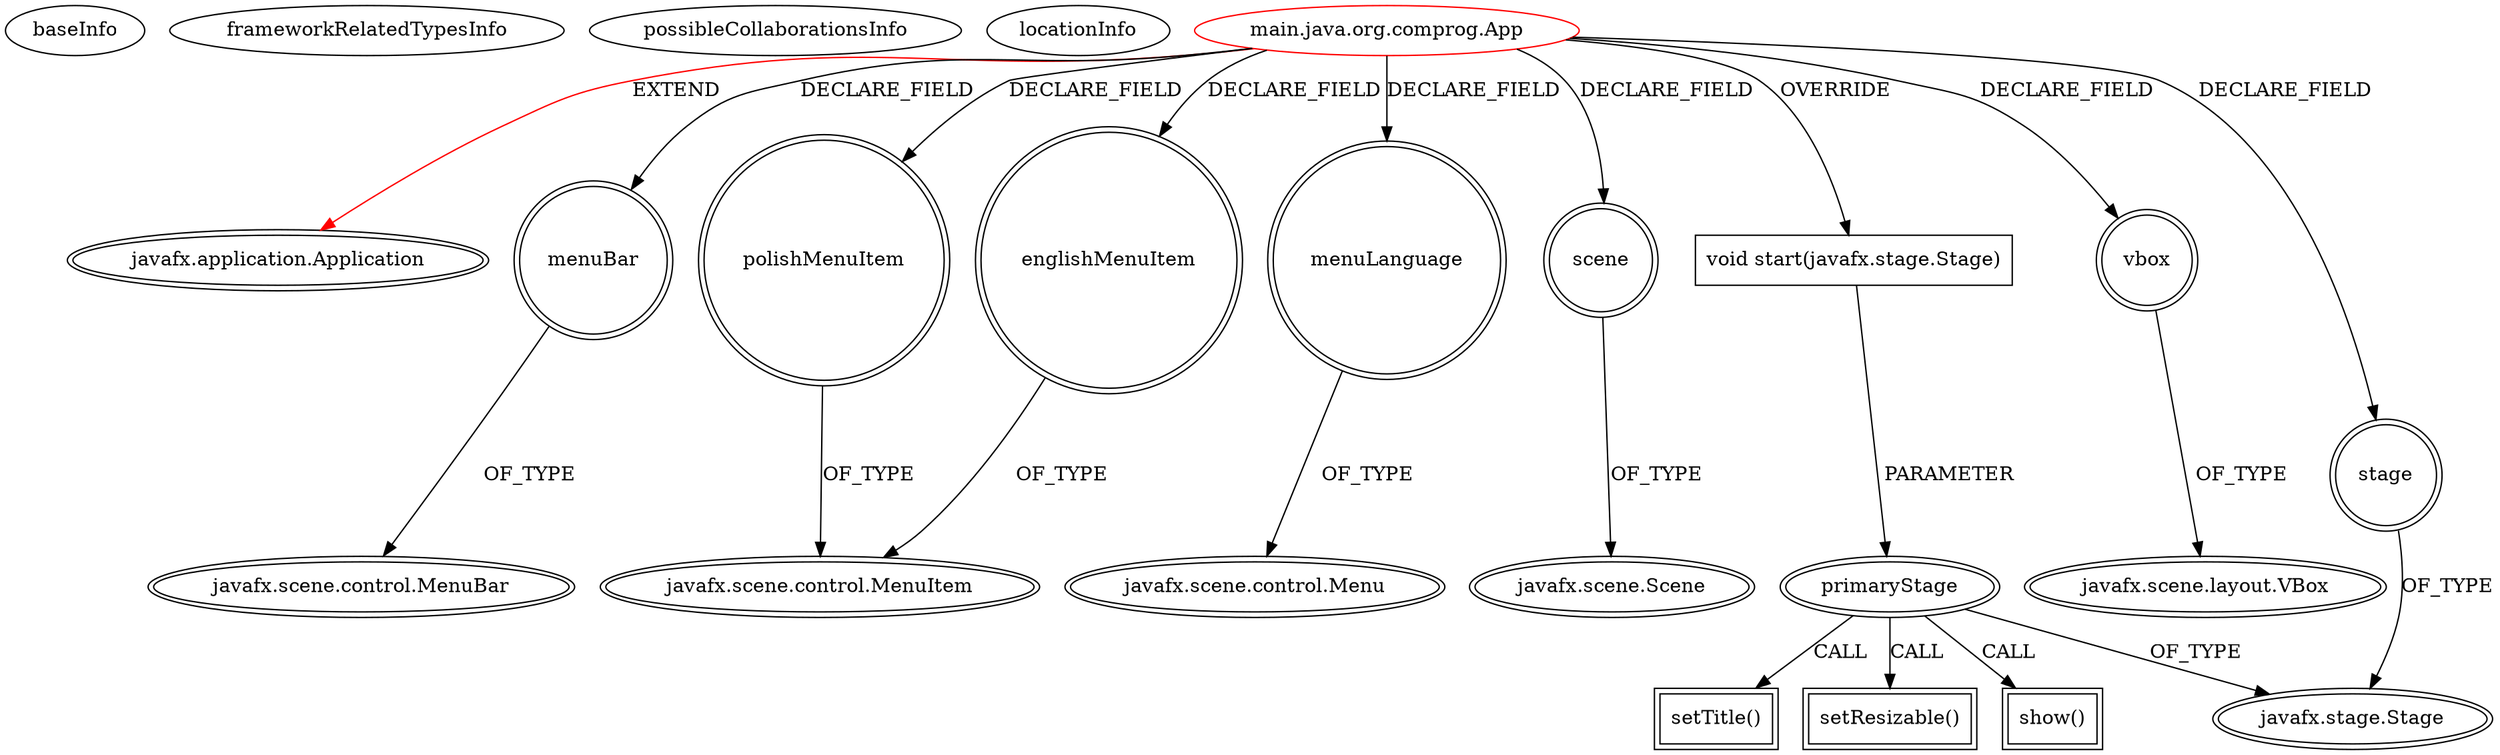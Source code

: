 digraph {
baseInfo[graphId=3883,category="extension_graph",isAnonymous=false,possibleRelation=false]
frameworkRelatedTypesInfo[0="javafx.application.Application"]
possibleCollaborationsInfo[]
locationInfo[projectName="pioluk-comprog",filePath="/pioluk-comprog/Sudoku-master/Sudoku-UI/src/main/java/org/comprog/App.java",contextSignature="App",graphId="3883"]
0[label="main.java.org.comprog.App",vertexType="ROOT_CLIENT_CLASS_DECLARATION",isFrameworkType=false,color=red]
1[label="javafx.application.Application",vertexType="FRAMEWORK_CLASS_TYPE",isFrameworkType=true,peripheries=2]
2[label="englishMenuItem",vertexType="FIELD_DECLARATION",isFrameworkType=true,peripheries=2,shape=circle]
3[label="javafx.scene.control.MenuItem",vertexType="FRAMEWORK_CLASS_TYPE",isFrameworkType=true,peripheries=2]
4[label="menuBar",vertexType="FIELD_DECLARATION",isFrameworkType=true,peripheries=2,shape=circle]
5[label="javafx.scene.control.MenuBar",vertexType="FRAMEWORK_CLASS_TYPE",isFrameworkType=true,peripheries=2]
6[label="menuLanguage",vertexType="FIELD_DECLARATION",isFrameworkType=true,peripheries=2,shape=circle]
7[label="javafx.scene.control.Menu",vertexType="FRAMEWORK_CLASS_TYPE",isFrameworkType=true,peripheries=2]
8[label="polishMenuItem",vertexType="FIELD_DECLARATION",isFrameworkType=true,peripheries=2,shape=circle]
10[label="scene",vertexType="FIELD_DECLARATION",isFrameworkType=true,peripheries=2,shape=circle]
11[label="javafx.scene.Scene",vertexType="FRAMEWORK_CLASS_TYPE",isFrameworkType=true,peripheries=2]
12[label="stage",vertexType="FIELD_DECLARATION",isFrameworkType=true,peripheries=2,shape=circle]
13[label="javafx.stage.Stage",vertexType="FRAMEWORK_CLASS_TYPE",isFrameworkType=true,peripheries=2]
14[label="vbox",vertexType="FIELD_DECLARATION",isFrameworkType=true,peripheries=2,shape=circle]
15[label="javafx.scene.layout.VBox",vertexType="FRAMEWORK_CLASS_TYPE",isFrameworkType=true,peripheries=2]
16[label="void start(javafx.stage.Stage)",vertexType="OVERRIDING_METHOD_DECLARATION",isFrameworkType=false,shape=box]
17[label="primaryStage",vertexType="PARAMETER_DECLARATION",isFrameworkType=true,peripheries=2]
20[label="setTitle()",vertexType="INSIDE_CALL",isFrameworkType=true,peripheries=2,shape=box]
22[label="setResizable()",vertexType="INSIDE_CALL",isFrameworkType=true,peripheries=2,shape=box]
24[label="show()",vertexType="INSIDE_CALL",isFrameworkType=true,peripheries=2,shape=box]
0->1[label="EXTEND",color=red]
0->2[label="DECLARE_FIELD"]
2->3[label="OF_TYPE"]
0->4[label="DECLARE_FIELD"]
4->5[label="OF_TYPE"]
0->6[label="DECLARE_FIELD"]
6->7[label="OF_TYPE"]
0->8[label="DECLARE_FIELD"]
8->3[label="OF_TYPE"]
0->10[label="DECLARE_FIELD"]
10->11[label="OF_TYPE"]
0->12[label="DECLARE_FIELD"]
12->13[label="OF_TYPE"]
0->14[label="DECLARE_FIELD"]
14->15[label="OF_TYPE"]
0->16[label="OVERRIDE"]
17->13[label="OF_TYPE"]
16->17[label="PARAMETER"]
17->20[label="CALL"]
17->22[label="CALL"]
17->24[label="CALL"]
}

